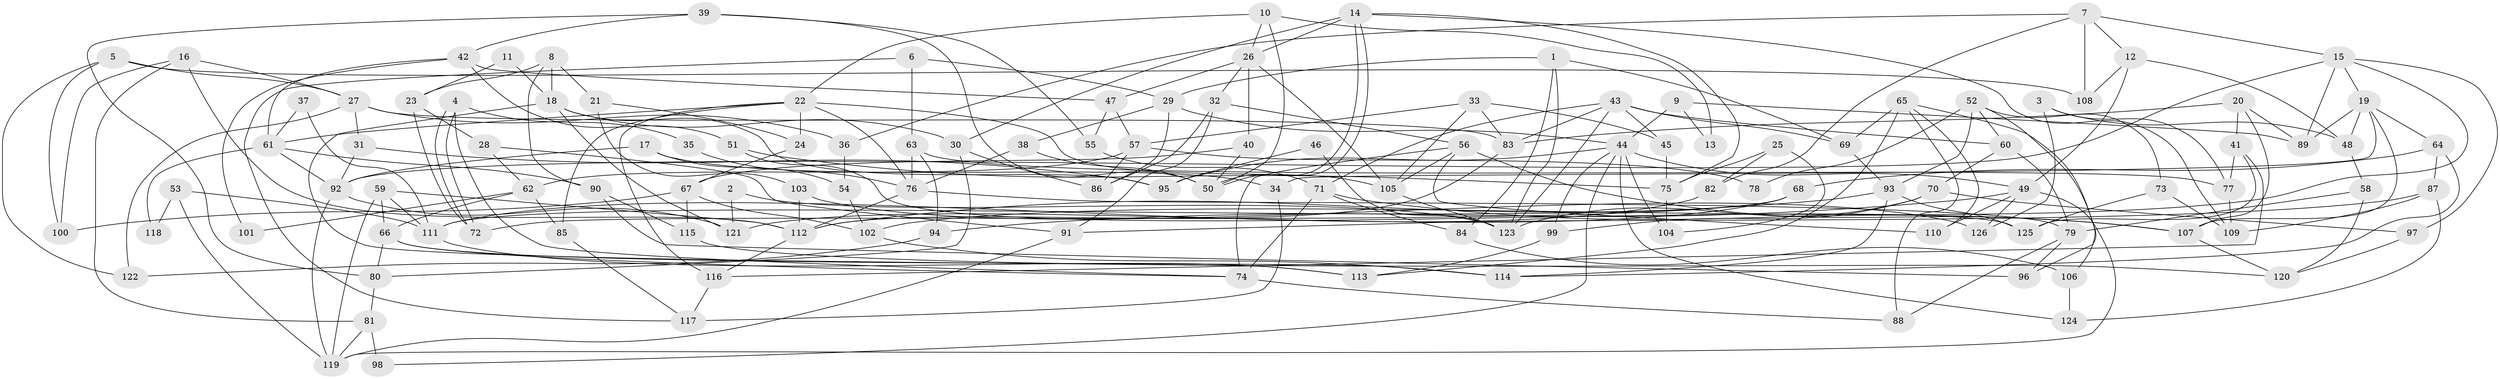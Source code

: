 // coarse degree distribution, {8: 0.07894736842105263, 5: 0.10526315789473684, 4: 0.21052631578947367, 3: 0.23684210526315788, 2: 0.09210526315789473, 12: 0.013157894736842105, 7: 0.06578947368421052, 6: 0.14473684210526316, 9: 0.039473684210526314, 10: 0.013157894736842105}
// Generated by graph-tools (version 1.1) at 2025/51/03/04/25 22:51:03]
// undirected, 126 vertices, 252 edges
graph export_dot {
  node [color=gray90,style=filled];
  1;
  2;
  3;
  4;
  5;
  6;
  7;
  8;
  9;
  10;
  11;
  12;
  13;
  14;
  15;
  16;
  17;
  18;
  19;
  20;
  21;
  22;
  23;
  24;
  25;
  26;
  27;
  28;
  29;
  30;
  31;
  32;
  33;
  34;
  35;
  36;
  37;
  38;
  39;
  40;
  41;
  42;
  43;
  44;
  45;
  46;
  47;
  48;
  49;
  50;
  51;
  52;
  53;
  54;
  55;
  56;
  57;
  58;
  59;
  60;
  61;
  62;
  63;
  64;
  65;
  66;
  67;
  68;
  69;
  70;
  71;
  72;
  73;
  74;
  75;
  76;
  77;
  78;
  79;
  80;
  81;
  82;
  83;
  84;
  85;
  86;
  87;
  88;
  89;
  90;
  91;
  92;
  93;
  94;
  95;
  96;
  97;
  98;
  99;
  100;
  101;
  102;
  103;
  104;
  105;
  106;
  107;
  108;
  109;
  110;
  111;
  112;
  113;
  114;
  115;
  116;
  117;
  118;
  119;
  120;
  121;
  122;
  123;
  124;
  125;
  126;
  1 -- 123;
  1 -- 69;
  1 -- 29;
  1 -- 84;
  2 -- 121;
  2 -- 123;
  3 -- 126;
  3 -- 48;
  3 -- 77;
  4 -- 74;
  4 -- 72;
  4 -- 72;
  4 -- 35;
  5 -- 108;
  5 -- 27;
  5 -- 100;
  5 -- 122;
  6 -- 29;
  6 -- 117;
  6 -- 63;
  7 -- 15;
  7 -- 36;
  7 -- 12;
  7 -- 82;
  7 -- 108;
  8 -- 23;
  8 -- 90;
  8 -- 18;
  8 -- 21;
  9 -- 44;
  9 -- 89;
  9 -- 13;
  10 -- 50;
  10 -- 22;
  10 -- 13;
  10 -- 26;
  11 -- 23;
  11 -- 18;
  12 -- 48;
  12 -- 49;
  12 -- 108;
  14 -- 50;
  14 -- 50;
  14 -- 30;
  14 -- 26;
  14 -- 75;
  14 -- 109;
  15 -- 89;
  15 -- 92;
  15 -- 19;
  15 -- 97;
  15 -- 102;
  16 -- 81;
  16 -- 100;
  16 -- 27;
  16 -- 112;
  17 -- 92;
  17 -- 34;
  17 -- 54;
  18 -- 95;
  18 -- 30;
  18 -- 113;
  18 -- 121;
  19 -- 64;
  19 -- 34;
  19 -- 48;
  19 -- 89;
  19 -- 107;
  20 -- 41;
  20 -- 83;
  20 -- 89;
  20 -- 107;
  21 -- 24;
  21 -- 103;
  22 -- 116;
  22 -- 61;
  22 -- 24;
  22 -- 76;
  22 -- 85;
  22 -- 105;
  23 -- 72;
  23 -- 28;
  24 -- 67;
  25 -- 75;
  25 -- 104;
  25 -- 82;
  26 -- 32;
  26 -- 40;
  26 -- 47;
  26 -- 105;
  27 -- 83;
  27 -- 31;
  27 -- 36;
  27 -- 122;
  28 -- 62;
  28 -- 91;
  29 -- 38;
  29 -- 44;
  29 -- 86;
  30 -- 86;
  30 -- 80;
  31 -- 92;
  31 -- 95;
  32 -- 56;
  32 -- 86;
  32 -- 91;
  33 -- 83;
  33 -- 105;
  33 -- 45;
  33 -- 57;
  34 -- 117;
  35 -- 76;
  36 -- 54;
  37 -- 61;
  37 -- 111;
  38 -- 76;
  38 -- 50;
  39 -- 80;
  39 -- 55;
  39 -- 42;
  39 -- 50;
  40 -- 50;
  40 -- 67;
  41 -- 77;
  41 -- 125;
  41 -- 116;
  42 -- 47;
  42 -- 51;
  42 -- 61;
  42 -- 101;
  43 -- 69;
  43 -- 123;
  43 -- 45;
  43 -- 60;
  43 -- 71;
  43 -- 83;
  44 -- 49;
  44 -- 95;
  44 -- 98;
  44 -- 99;
  44 -- 104;
  44 -- 124;
  45 -- 75;
  46 -- 123;
  46 -- 95;
  47 -- 57;
  47 -- 55;
  48 -- 58;
  49 -- 94;
  49 -- 110;
  49 -- 119;
  49 -- 126;
  51 -- 75;
  51 -- 125;
  52 -- 93;
  52 -- 60;
  52 -- 73;
  52 -- 78;
  52 -- 96;
  53 -- 111;
  53 -- 119;
  53 -- 118;
  54 -- 102;
  55 -- 71;
  56 -- 107;
  56 -- 105;
  56 -- 74;
  56 -- 110;
  57 -- 86;
  57 -- 62;
  57 -- 78;
  58 -- 120;
  58 -- 79;
  59 -- 111;
  59 -- 112;
  59 -- 66;
  59 -- 119;
  60 -- 79;
  60 -- 70;
  61 -- 92;
  61 -- 90;
  61 -- 118;
  62 -- 66;
  62 -- 85;
  62 -- 101;
  63 -- 77;
  63 -- 76;
  63 -- 94;
  64 -- 114;
  64 -- 87;
  64 -- 68;
  65 -- 110;
  65 -- 113;
  65 -- 69;
  65 -- 88;
  65 -- 106;
  66 -- 74;
  66 -- 80;
  66 -- 114;
  67 -- 102;
  67 -- 100;
  67 -- 115;
  68 -- 111;
  68 -- 72;
  68 -- 121;
  69 -- 93;
  70 -- 97;
  70 -- 99;
  70 -- 123;
  71 -- 107;
  71 -- 74;
  71 -- 84;
  73 -- 109;
  73 -- 125;
  74 -- 88;
  75 -- 104;
  76 -- 79;
  76 -- 112;
  77 -- 109;
  79 -- 88;
  79 -- 96;
  80 -- 81;
  81 -- 119;
  81 -- 98;
  82 -- 111;
  83 -- 112;
  84 -- 106;
  85 -- 117;
  87 -- 91;
  87 -- 124;
  87 -- 109;
  90 -- 96;
  90 -- 115;
  91 -- 119;
  92 -- 121;
  92 -- 119;
  93 -- 112;
  93 -- 125;
  93 -- 114;
  94 -- 122;
  97 -- 120;
  99 -- 113;
  102 -- 114;
  103 -- 112;
  103 -- 126;
  105 -- 123;
  106 -- 124;
  107 -- 120;
  111 -- 113;
  112 -- 116;
  115 -- 120;
  116 -- 117;
}
